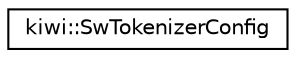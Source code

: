 digraph "Graphical Class Hierarchy"
{
 // LATEX_PDF_SIZE
  edge [fontname="Helvetica",fontsize="10",labelfontname="Helvetica",labelfontsize="10"];
  node [fontname="Helvetica",fontsize="10",shape=record];
  rankdir="LR";
  Node0 [label="kiwi::SwTokenizerConfig",height=0.2,width=0.4,color="black", fillcolor="white", style="filled",URL="$structkiwi_1_1SwTokenizerConfig.html",tooltip=" "];
}
